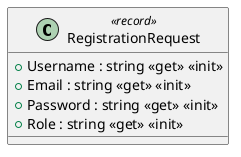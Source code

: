 @startuml
class RegistrationRequest <<record>> {
    + Username : string <<get>> <<init>>
    + Email : string <<get>> <<init>>
    + Password : string <<get>> <<init>>
    + Role : string <<get>> <<init>>
}
@enduml
